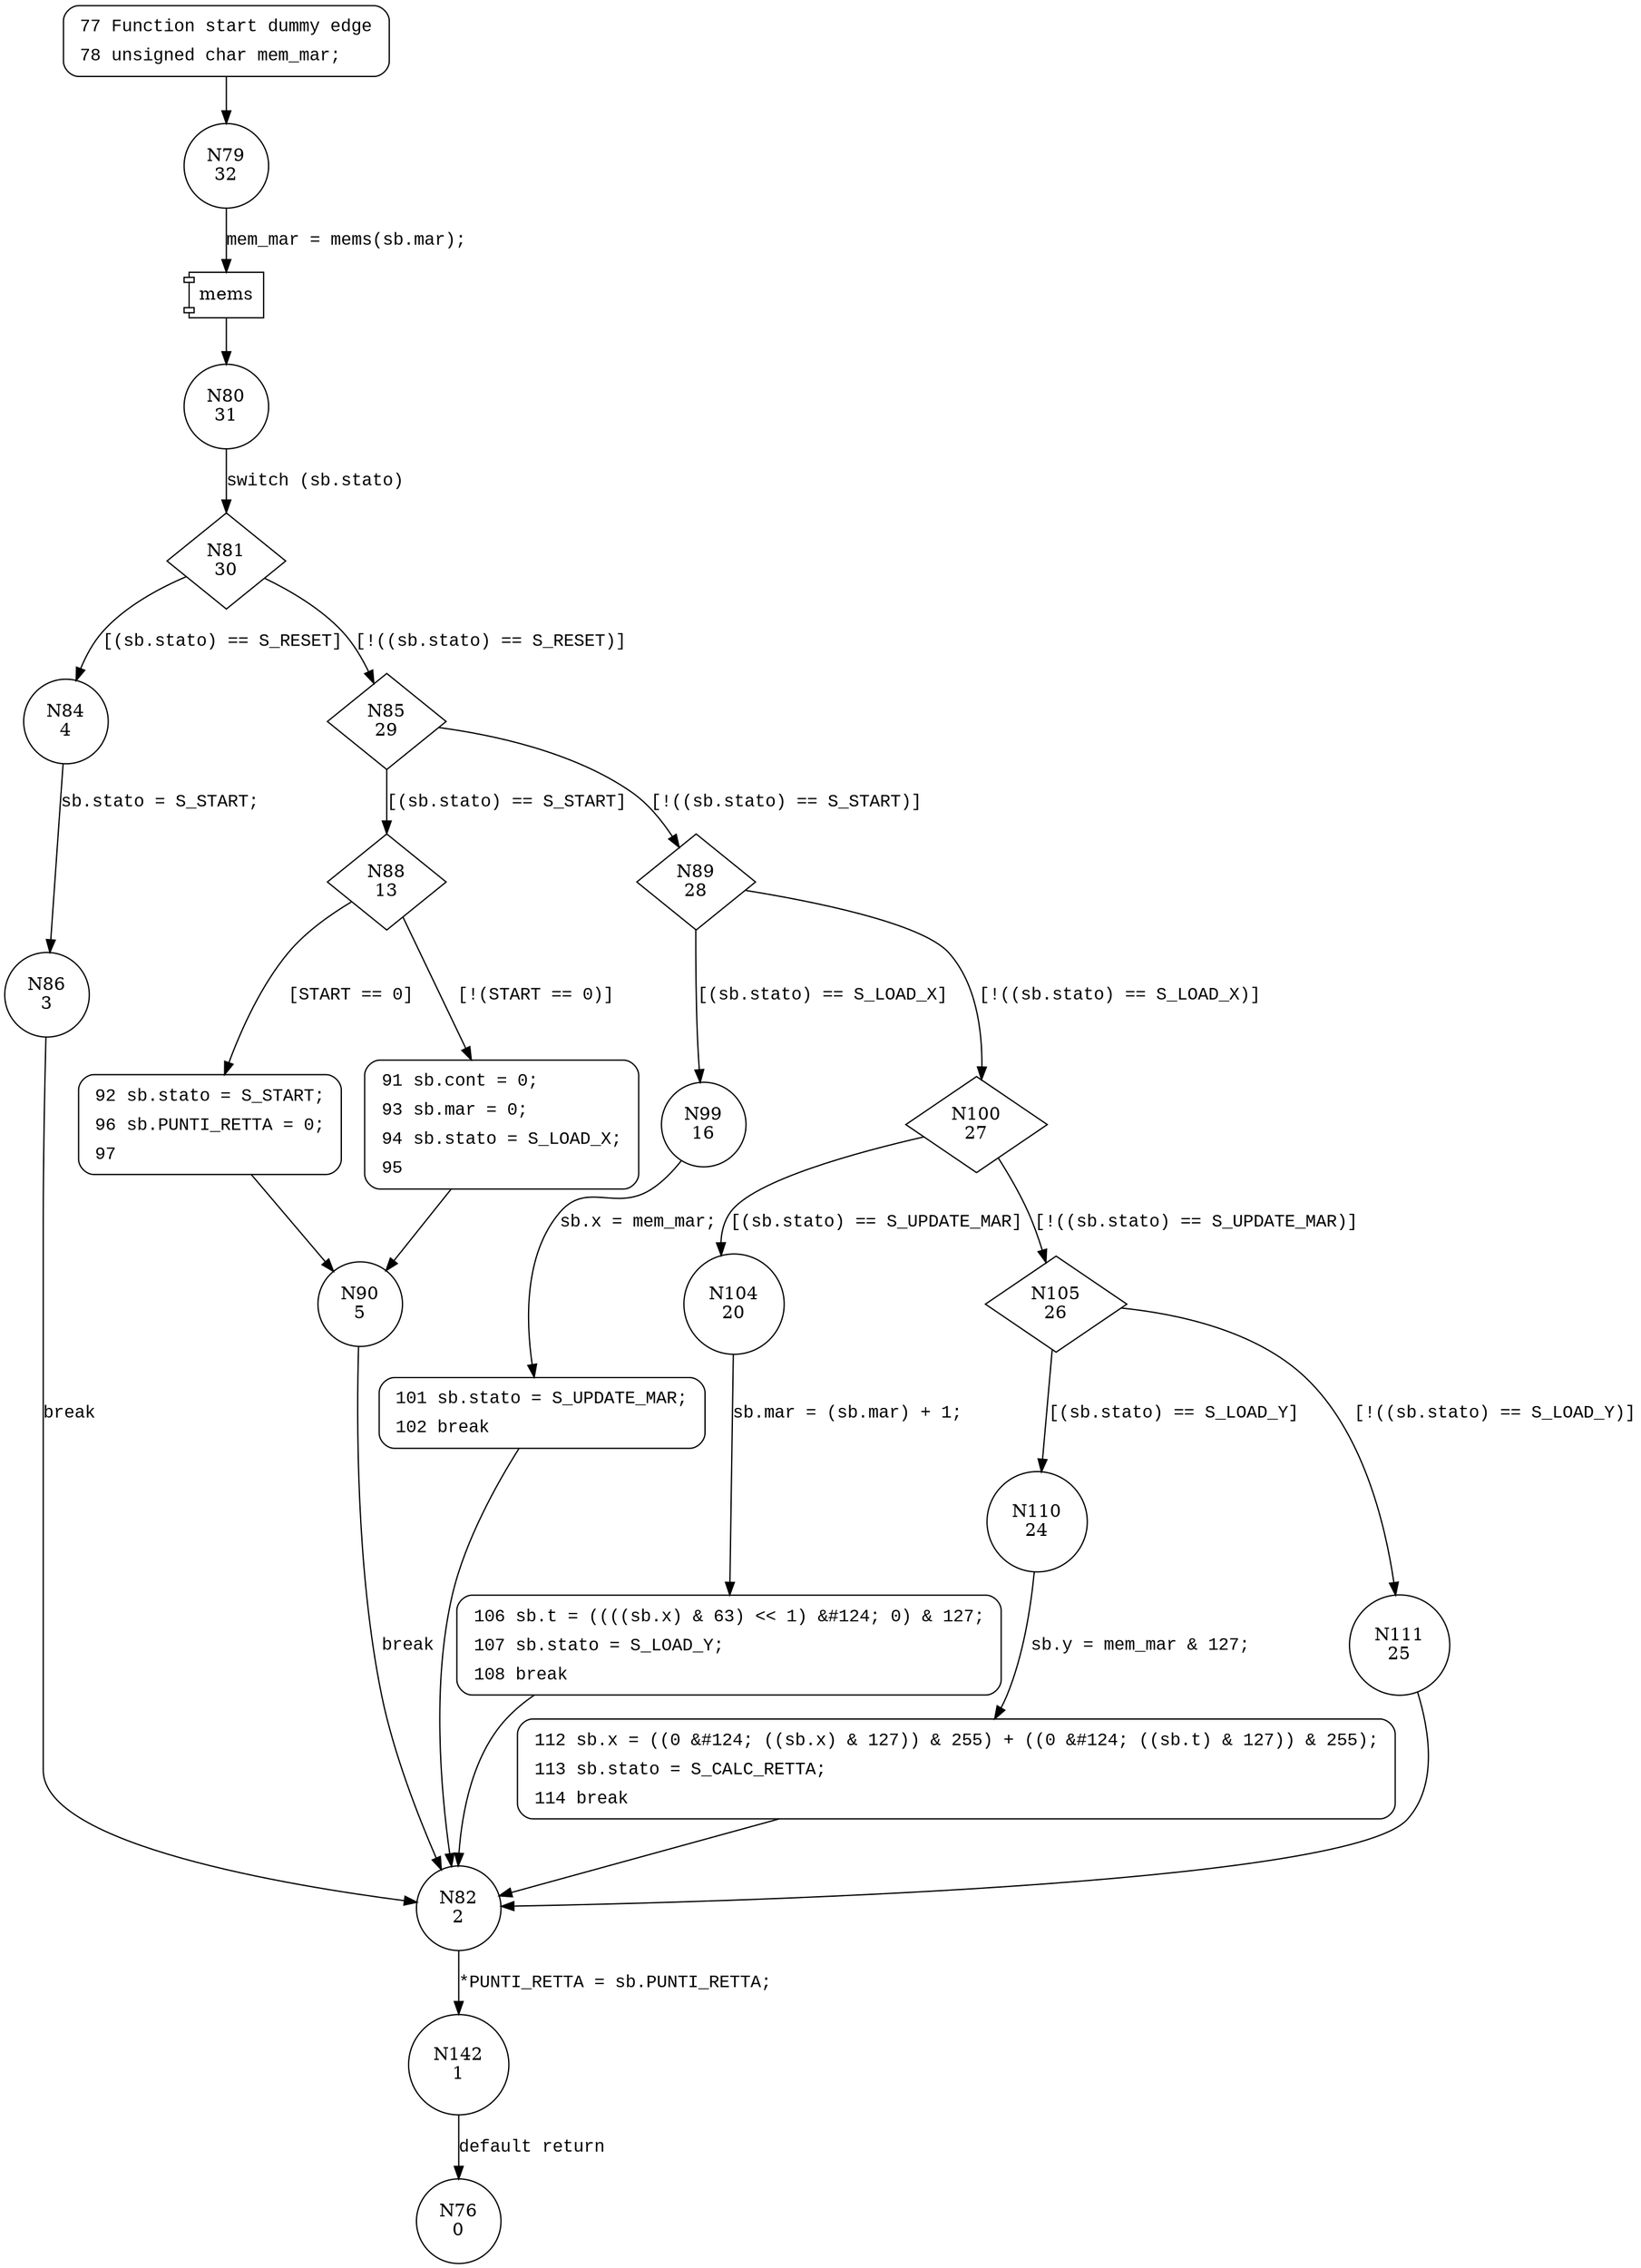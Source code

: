 digraph b07 {
79 [shape="circle" label="N79\n32"]
80 [shape="circle" label="N80\n31"]
81 [shape="diamond" label="N81\n30"]
84 [shape="circle" label="N84\n4"]
85 [shape="diamond" label="N85\n29"]
88 [shape="diamond" label="N88\n13"]
89 [shape="diamond" label="N89\n28"]
99 [shape="circle" label="N99\n16"]
100 [shape="diamond" label="N100\n27"]
104 [shape="circle" label="N104\n20"]
105 [shape="diamond" label="N105\n26"]
110 [shape="circle" label="N110\n24"]
111 [shape="circle" label="N111\n25"]
82 [shape="circle" label="N82\n2"]
142 [shape="circle" label="N142\n1"]
112 [shape="circle" label="N112\n23"]
106 [shape="circle" label="N106\n19"]
101 [shape="circle" label="N101\n15"]
92 [shape="circle" label="N92\n8"]
91 [shape="circle" label="N91\n12"]
90 [shape="circle" label="N90\n5"]
86 [shape="circle" label="N86\n3"]
76 [shape="circle" label="N76\n0"]
77 [style="filled,bold" penwidth="1" fillcolor="white" fontname="Courier New" shape="Mrecord" label=<<table border="0" cellborder="0" cellpadding="3" bgcolor="white"><tr><td align="right">77</td><td align="left">Function start dummy edge</td></tr><tr><td align="right">78</td><td align="left">unsigned char mem_mar;</td></tr></table>>]
77 -> 79[label=""]
112 [style="filled,bold" penwidth="1" fillcolor="white" fontname="Courier New" shape="Mrecord" label=<<table border="0" cellborder="0" cellpadding="3" bgcolor="white"><tr><td align="right">112</td><td align="left">sb.x = ((0 &amp;#124; ((sb.x) &amp; 127)) &amp; 255) + ((0 &amp;#124; ((sb.t) &amp; 127)) &amp; 255);</td></tr><tr><td align="right">113</td><td align="left">sb.stato = S_CALC_RETTA;</td></tr><tr><td align="right">114</td><td align="left">break</td></tr></table>>]
112 -> 82[label=""]
106 [style="filled,bold" penwidth="1" fillcolor="white" fontname="Courier New" shape="Mrecord" label=<<table border="0" cellborder="0" cellpadding="3" bgcolor="white"><tr><td align="right">106</td><td align="left">sb.t = ((((sb.x) &amp; 63) &lt;&lt; 1) &amp;#124; 0) &amp; 127;</td></tr><tr><td align="right">107</td><td align="left">sb.stato = S_LOAD_Y;</td></tr><tr><td align="right">108</td><td align="left">break</td></tr></table>>]
106 -> 82[label=""]
101 [style="filled,bold" penwidth="1" fillcolor="white" fontname="Courier New" shape="Mrecord" label=<<table border="0" cellborder="0" cellpadding="3" bgcolor="white"><tr><td align="right">101</td><td align="left">sb.stato = S_UPDATE_MAR;</td></tr><tr><td align="right">102</td><td align="left">break</td></tr></table>>]
101 -> 82[label=""]
91 [style="filled,bold" penwidth="1" fillcolor="white" fontname="Courier New" shape="Mrecord" label=<<table border="0" cellborder="0" cellpadding="3" bgcolor="white"><tr><td align="right">91</td><td align="left">sb.cont = 0;</td></tr><tr><td align="right">93</td><td align="left">sb.mar = 0;</td></tr><tr><td align="right">94</td><td align="left">sb.stato = S_LOAD_X;</td></tr><tr><td align="right">95</td><td align="left"></td></tr></table>>]
91 -> 90[label=""]
92 [style="filled,bold" penwidth="1" fillcolor="white" fontname="Courier New" shape="Mrecord" label=<<table border="0" cellborder="0" cellpadding="3" bgcolor="white"><tr><td align="right">92</td><td align="left">sb.stato = S_START;</td></tr><tr><td align="right">96</td><td align="left">sb.PUNTI_RETTA = 0;</td></tr><tr><td align="right">97</td><td align="left"></td></tr></table>>]
92 -> 90[label=""]
100001 [shape="component" label="mems"]
79 -> 100001 [label="mem_mar = mems(sb.mar);" fontname="Courier New"]
100001 -> 80 [label="" fontname="Courier New"]
81 -> 84 [label="[(sb.stato) == S_RESET]" fontname="Courier New"]
81 -> 85 [label="[!((sb.stato) == S_RESET)]" fontname="Courier New"]
85 -> 88 [label="[(sb.stato) == S_START]" fontname="Courier New"]
85 -> 89 [label="[!((sb.stato) == S_START)]" fontname="Courier New"]
89 -> 99 [label="[(sb.stato) == S_LOAD_X]" fontname="Courier New"]
89 -> 100 [label="[!((sb.stato) == S_LOAD_X)]" fontname="Courier New"]
100 -> 104 [label="[(sb.stato) == S_UPDATE_MAR]" fontname="Courier New"]
100 -> 105 [label="[!((sb.stato) == S_UPDATE_MAR)]" fontname="Courier New"]
105 -> 110 [label="[(sb.stato) == S_LOAD_Y]" fontname="Courier New"]
105 -> 111 [label="[!((sb.stato) == S_LOAD_Y)]" fontname="Courier New"]
82 -> 142 [label="*PUNTI_RETTA = sb.PUNTI_RETTA;" fontname="Courier New"]
110 -> 112 [label="sb.y = mem_mar & 127;" fontname="Courier New"]
104 -> 106 [label="sb.mar = (sb.mar) + 1;" fontname="Courier New"]
99 -> 101 [label="sb.x = mem_mar;" fontname="Courier New"]
88 -> 92 [label="[START == 0]" fontname="Courier New"]
88 -> 91 [label="[!(START == 0)]" fontname="Courier New"]
90 -> 82 [label="break" fontname="Courier New"]
84 -> 86 [label="sb.stato = S_START;" fontname="Courier New"]
80 -> 81 [label="switch (sb.stato)" fontname="Courier New"]
111 -> 82 [label="" fontname="Courier New"]
142 -> 76 [label="default return" fontname="Courier New"]
86 -> 82 [label="break" fontname="Courier New"]
}